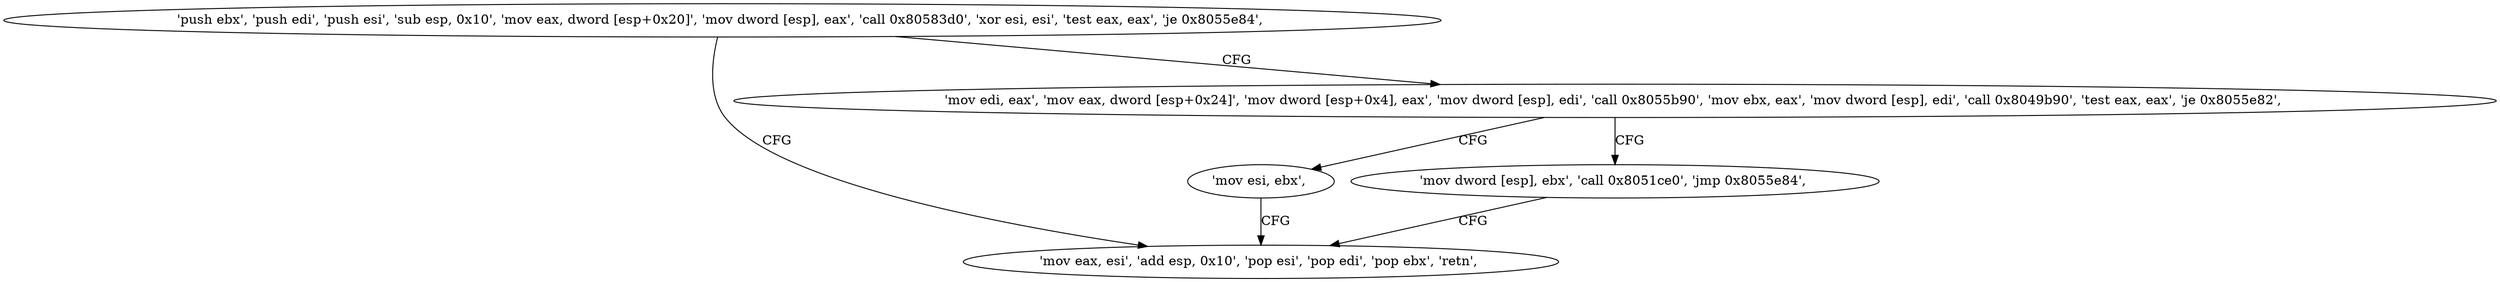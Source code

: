 digraph "func" {
"134569536" [label = "'push ebx', 'push edi', 'push esi', 'sub esp, 0x10', 'mov eax, dword [esp+0x20]', 'mov dword [esp], eax', 'call 0x80583d0', 'xor esi, esi', 'test eax, eax', 'je 0x8055e84', " ]
"134569604" [label = "'mov eax, esi', 'add esp, 0x10', 'pop esi', 'pop edi', 'pop ebx', 'retn', " ]
"134569560" [label = "'mov edi, eax', 'mov eax, dword [esp+0x24]', 'mov dword [esp+0x4], eax', 'mov dword [esp], edi', 'call 0x8055b90', 'mov ebx, eax', 'mov dword [esp], edi', 'call 0x8049b90', 'test eax, eax', 'je 0x8055e82', " ]
"134569602" [label = "'mov esi, ebx', " ]
"134569592" [label = "'mov dword [esp], ebx', 'call 0x8051ce0', 'jmp 0x8055e84', " ]
"134569536" -> "134569604" [ label = "CFG" ]
"134569536" -> "134569560" [ label = "CFG" ]
"134569560" -> "134569602" [ label = "CFG" ]
"134569560" -> "134569592" [ label = "CFG" ]
"134569602" -> "134569604" [ label = "CFG" ]
"134569592" -> "134569604" [ label = "CFG" ]
}
